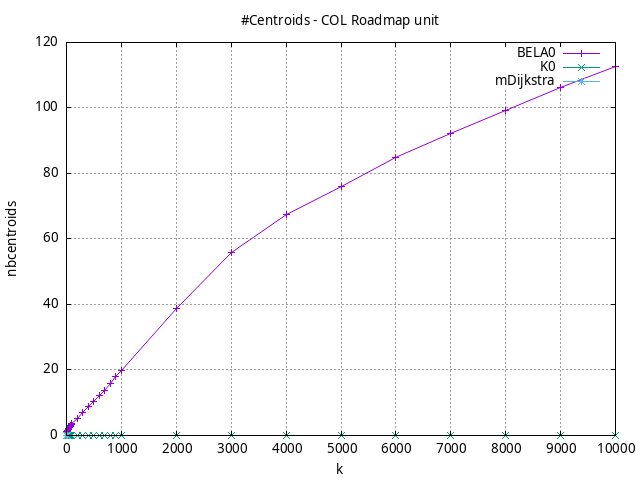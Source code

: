 #!/usr/bin/gnuplot
# -*- coding: utf-8 -*-
#
# results/roadmap/unit/COL/USA-road-d.COL.brute-force.nbcentroids.gnuplot
#
# Started on 01/09/2024 14:28:32
# Author: Carlos Linares López
set grid
set xlabel "k"
set ylabel "nbcentroids"

set title "#Centroids - COL Roadmap unit"

set terminal png enhanced font "Ariel,10"
set output 'USA-road-d.COL.brute-force.nbcentroids.png'

plot "-" title "BELA0"      with linesp, "-" title "K0"      with linesp, "-" title "mDijkstra"      with linesp

	1 1.0
	2 1.0
	3 1.01
	4 1.02
	5 1.07
	6 1.07
	7 1.11
	8 1.11
	9 1.17
	10 1.18
	20 1.48
	30 1.74
	40 2.03
	50 2.33
	60 2.5
	70 2.82
	80 3.05
	90 3.34
	100 3.58
	200 5.34
	300 6.98
	400 8.72
	500 10.48
	600 12.21
	700 13.87
	800 15.74
	900 17.9
	1000 19.93
	2000 38.79
	3000 55.75
	4000 67.45
	5000 76.16
	6000 84.8
	7000 92.16
	8000 99.11
	9000 106.2
	10000 112.78
end
	1 0.0
	2 0.0
	3 0.0
	4 0.0
	5 0.0
	6 0.0
	7 0.0
	8 0.0
	9 0.0
	10 0.0
	20 0.0
	30 0.0
	40 0.0
	50 0.0
	60 0.0
	70 0.0
	80 0.0
	90 0.0
	100 0.0
	200 0.0
	300 0.0
	400 0.0
	500 0.0
	600 0.0
	700 0.0
	800 0.0
	900 0.0
	1000 0.0
	2000 0.0
	3000 0.0
	4000 0.0
	5000 0.0
	6000 0.0
	7000 0.0
	8000 0.0
	9000 0.0
	10000 0.0
end
	1 0.0
	2 0.0
	3 0.0
	4 0.0
	5 0.0
	6 0.0
	7 0.0
	8 0.0
	9 0.0
	10 0.0
end
